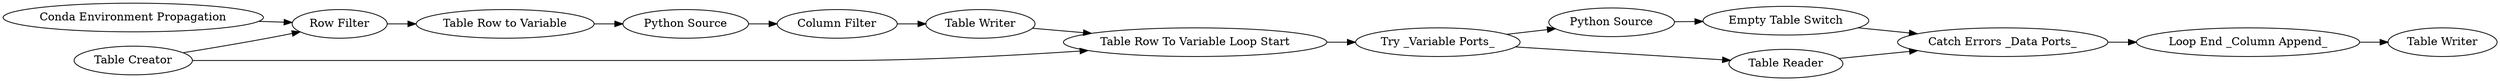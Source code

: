 digraph {
	48 -> 116
	117 -> 108
	112 -> 47
	47 -> 105
	61 -> 108
	114 -> 48
	108 -> 110
	111 -> 112
	42 -> 115
	113 -> 114
	110 -> 109
	105 -> 113
	115 -> 114
	109 -> 111
	105 -> 42
	61 -> 47
	114 [label="Catch Errors _Data Ports_"]
	48 [label="Loop End _Column Append_"]
	111 [label="Column Filter"]
	113 [label="Table Reader"]
	42 [label="Python Source"]
	115 [label="Empty Table Switch"]
	112 [label="Table Writer"]
	47 [label="Table Row To Variable Loop Start"]
	116 [label="Table Writer"]
	117 [label="Conda Environment Propagation"]
	61 [label="Table Creator"]
	108 [label="Row Filter"]
	109 [label="Python Source"]
	105 [label="Try _Variable Ports_"]
	110 [label="Table Row to Variable"]
	rankdir=LR
}
